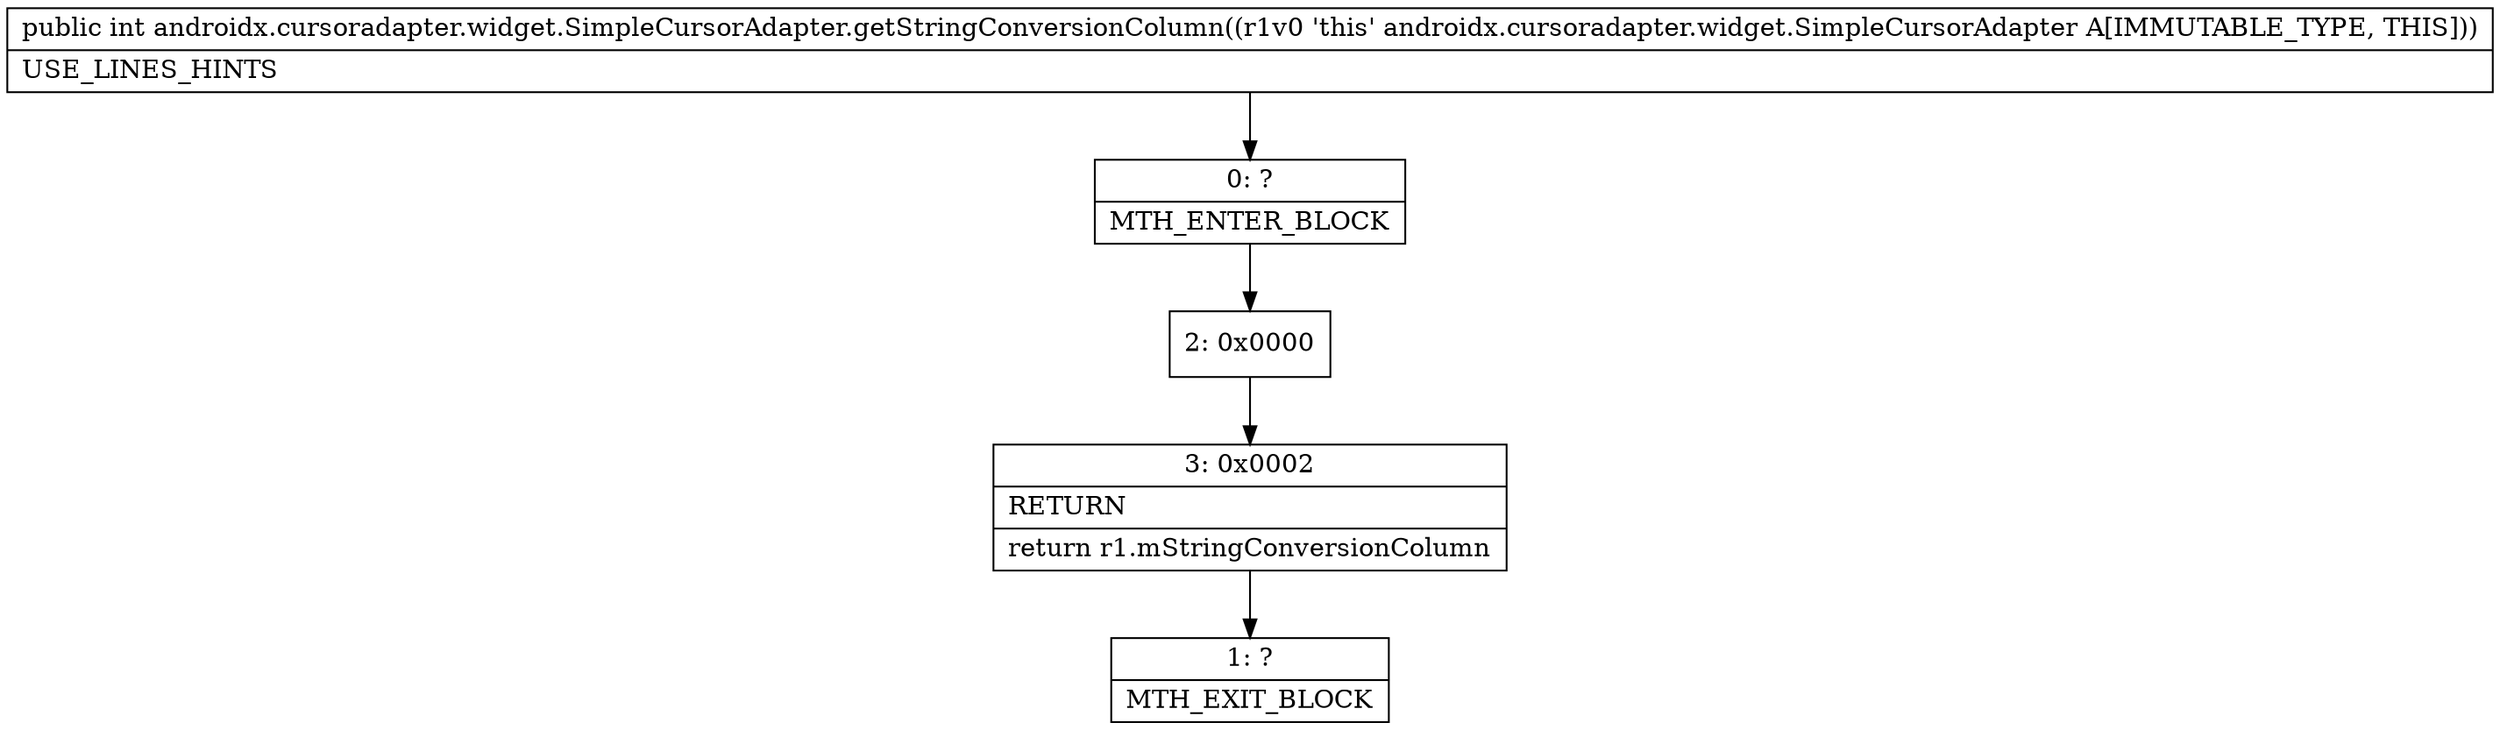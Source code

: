 digraph "CFG forandroidx.cursoradapter.widget.SimpleCursorAdapter.getStringConversionColumn()I" {
Node_0 [shape=record,label="{0\:\ ?|MTH_ENTER_BLOCK\l}"];
Node_2 [shape=record,label="{2\:\ 0x0000}"];
Node_3 [shape=record,label="{3\:\ 0x0002|RETURN\l|return r1.mStringConversionColumn\l}"];
Node_1 [shape=record,label="{1\:\ ?|MTH_EXIT_BLOCK\l}"];
MethodNode[shape=record,label="{public int androidx.cursoradapter.widget.SimpleCursorAdapter.getStringConversionColumn((r1v0 'this' androidx.cursoradapter.widget.SimpleCursorAdapter A[IMMUTABLE_TYPE, THIS]))  | USE_LINES_HINTS\l}"];
MethodNode -> Node_0;Node_0 -> Node_2;
Node_2 -> Node_3;
Node_3 -> Node_1;
}


